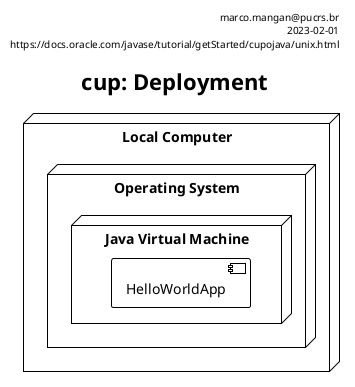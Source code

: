@startuml
!theme plain

title cup: Deployment

node "Local Computer" as A {
  node "Operating System" as B {

    node "Java Virtual Machine" as C {
      [HelloWorldApp]
    }

  }
}

header
 marco.mangan@pucrs.br
 2023-02-01
 https://docs.oracle.com/javase/tutorial/getStarted/cupojava/unix.html
end header

@enduml
